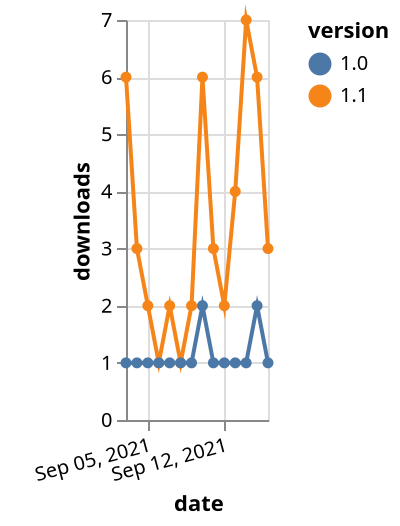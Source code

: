 {"$schema": "https://vega.github.io/schema/vega-lite/v5.json", "description": "A simple bar chart with embedded data.", "data": {"values": [{"date": "2021-09-03", "total": 7926, "delta": 6, "version": "1.1"}, {"date": "2021-09-04", "total": 7929, "delta": 3, "version": "1.1"}, {"date": "2021-09-05", "total": 7931, "delta": 2, "version": "1.1"}, {"date": "2021-09-06", "total": 7932, "delta": 1, "version": "1.1"}, {"date": "2021-09-07", "total": 7934, "delta": 2, "version": "1.1"}, {"date": "2021-09-08", "total": 7935, "delta": 1, "version": "1.1"}, {"date": "2021-09-09", "total": 7937, "delta": 2, "version": "1.1"}, {"date": "2021-09-10", "total": 7943, "delta": 6, "version": "1.1"}, {"date": "2021-09-11", "total": 7946, "delta": 3, "version": "1.1"}, {"date": "2021-09-12", "total": 7948, "delta": 2, "version": "1.1"}, {"date": "2021-09-13", "total": 7952, "delta": 4, "version": "1.1"}, {"date": "2021-09-14", "total": 7959, "delta": 7, "version": "1.1"}, {"date": "2021-09-15", "total": 7965, "delta": 6, "version": "1.1"}, {"date": "2021-09-16", "total": 7968, "delta": 3, "version": "1.1"}, {"date": "2021-09-03", "total": 863, "delta": 1, "version": "1.0"}, {"date": "2021-09-04", "total": 864, "delta": 1, "version": "1.0"}, {"date": "2021-09-05", "total": 865, "delta": 1, "version": "1.0"}, {"date": "2021-09-06", "total": 866, "delta": 1, "version": "1.0"}, {"date": "2021-09-07", "total": 867, "delta": 1, "version": "1.0"}, {"date": "2021-09-08", "total": 868, "delta": 1, "version": "1.0"}, {"date": "2021-09-09", "total": 869, "delta": 1, "version": "1.0"}, {"date": "2021-09-10", "total": 871, "delta": 2, "version": "1.0"}, {"date": "2021-09-11", "total": 872, "delta": 1, "version": "1.0"}, {"date": "2021-09-12", "total": 873, "delta": 1, "version": "1.0"}, {"date": "2021-09-13", "total": 874, "delta": 1, "version": "1.0"}, {"date": "2021-09-14", "total": 875, "delta": 1, "version": "1.0"}, {"date": "2021-09-15", "total": 877, "delta": 2, "version": "1.0"}, {"date": "2021-09-16", "total": 878, "delta": 1, "version": "1.0"}]}, "width": "container", "mark": {"type": "line", "point": {"filled": true}}, "encoding": {"x": {"field": "date", "type": "temporal", "timeUnit": "yearmonthdate", "title": "date", "axis": {"labelAngle": -15}}, "y": {"field": "delta", "type": "quantitative", "title": "downloads"}, "color": {"field": "version", "type": "nominal"}, "tooltip": {"field": "delta"}}}